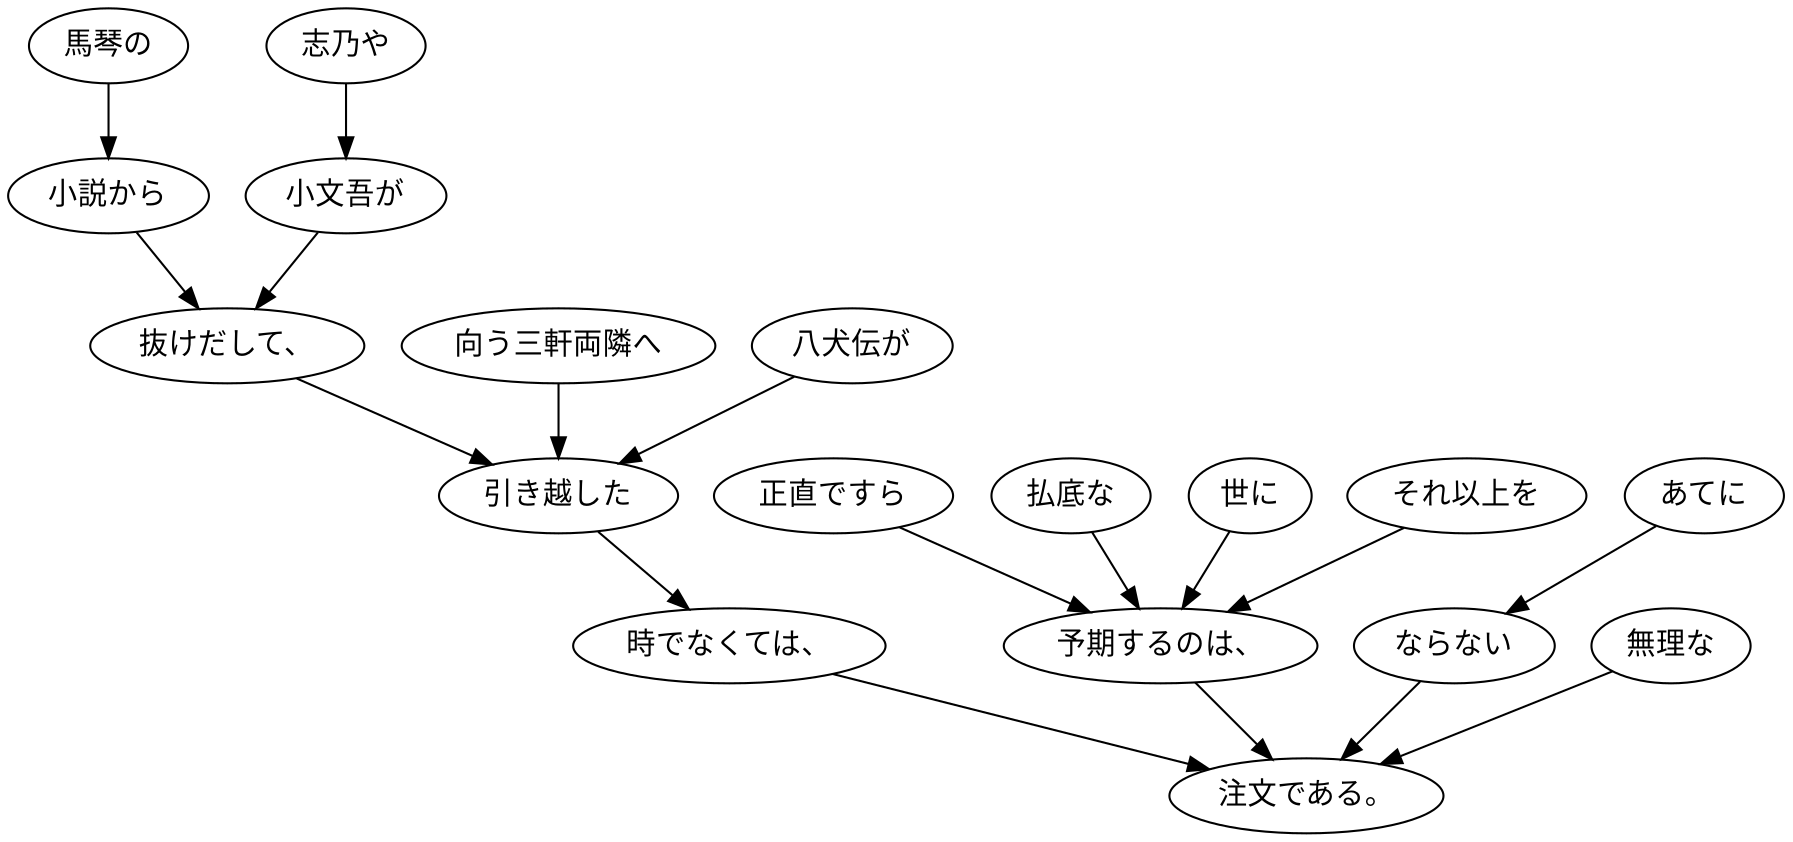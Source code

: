 digraph graph7371 {
	node0 [label="正直ですら"];
	node1 [label="払底な"];
	node2 [label="世に"];
	node3 [label="それ以上を"];
	node4 [label="予期するのは、"];
	node5 [label="馬琴の"];
	node6 [label="小説から"];
	node7 [label="志乃や"];
	node8 [label="小文吾が"];
	node9 [label="抜けだして、"];
	node10 [label="向う三軒両隣へ"];
	node11 [label="八犬伝が"];
	node12 [label="引き越した"];
	node13 [label="時でなくては、"];
	node14 [label="あてに"];
	node15 [label="ならない"];
	node16 [label="無理な"];
	node17 [label="注文である。"];
	node0 -> node4;
	node1 -> node4;
	node2 -> node4;
	node3 -> node4;
	node4 -> node17;
	node5 -> node6;
	node6 -> node9;
	node7 -> node8;
	node8 -> node9;
	node9 -> node12;
	node10 -> node12;
	node11 -> node12;
	node12 -> node13;
	node13 -> node17;
	node14 -> node15;
	node15 -> node17;
	node16 -> node17;
}
